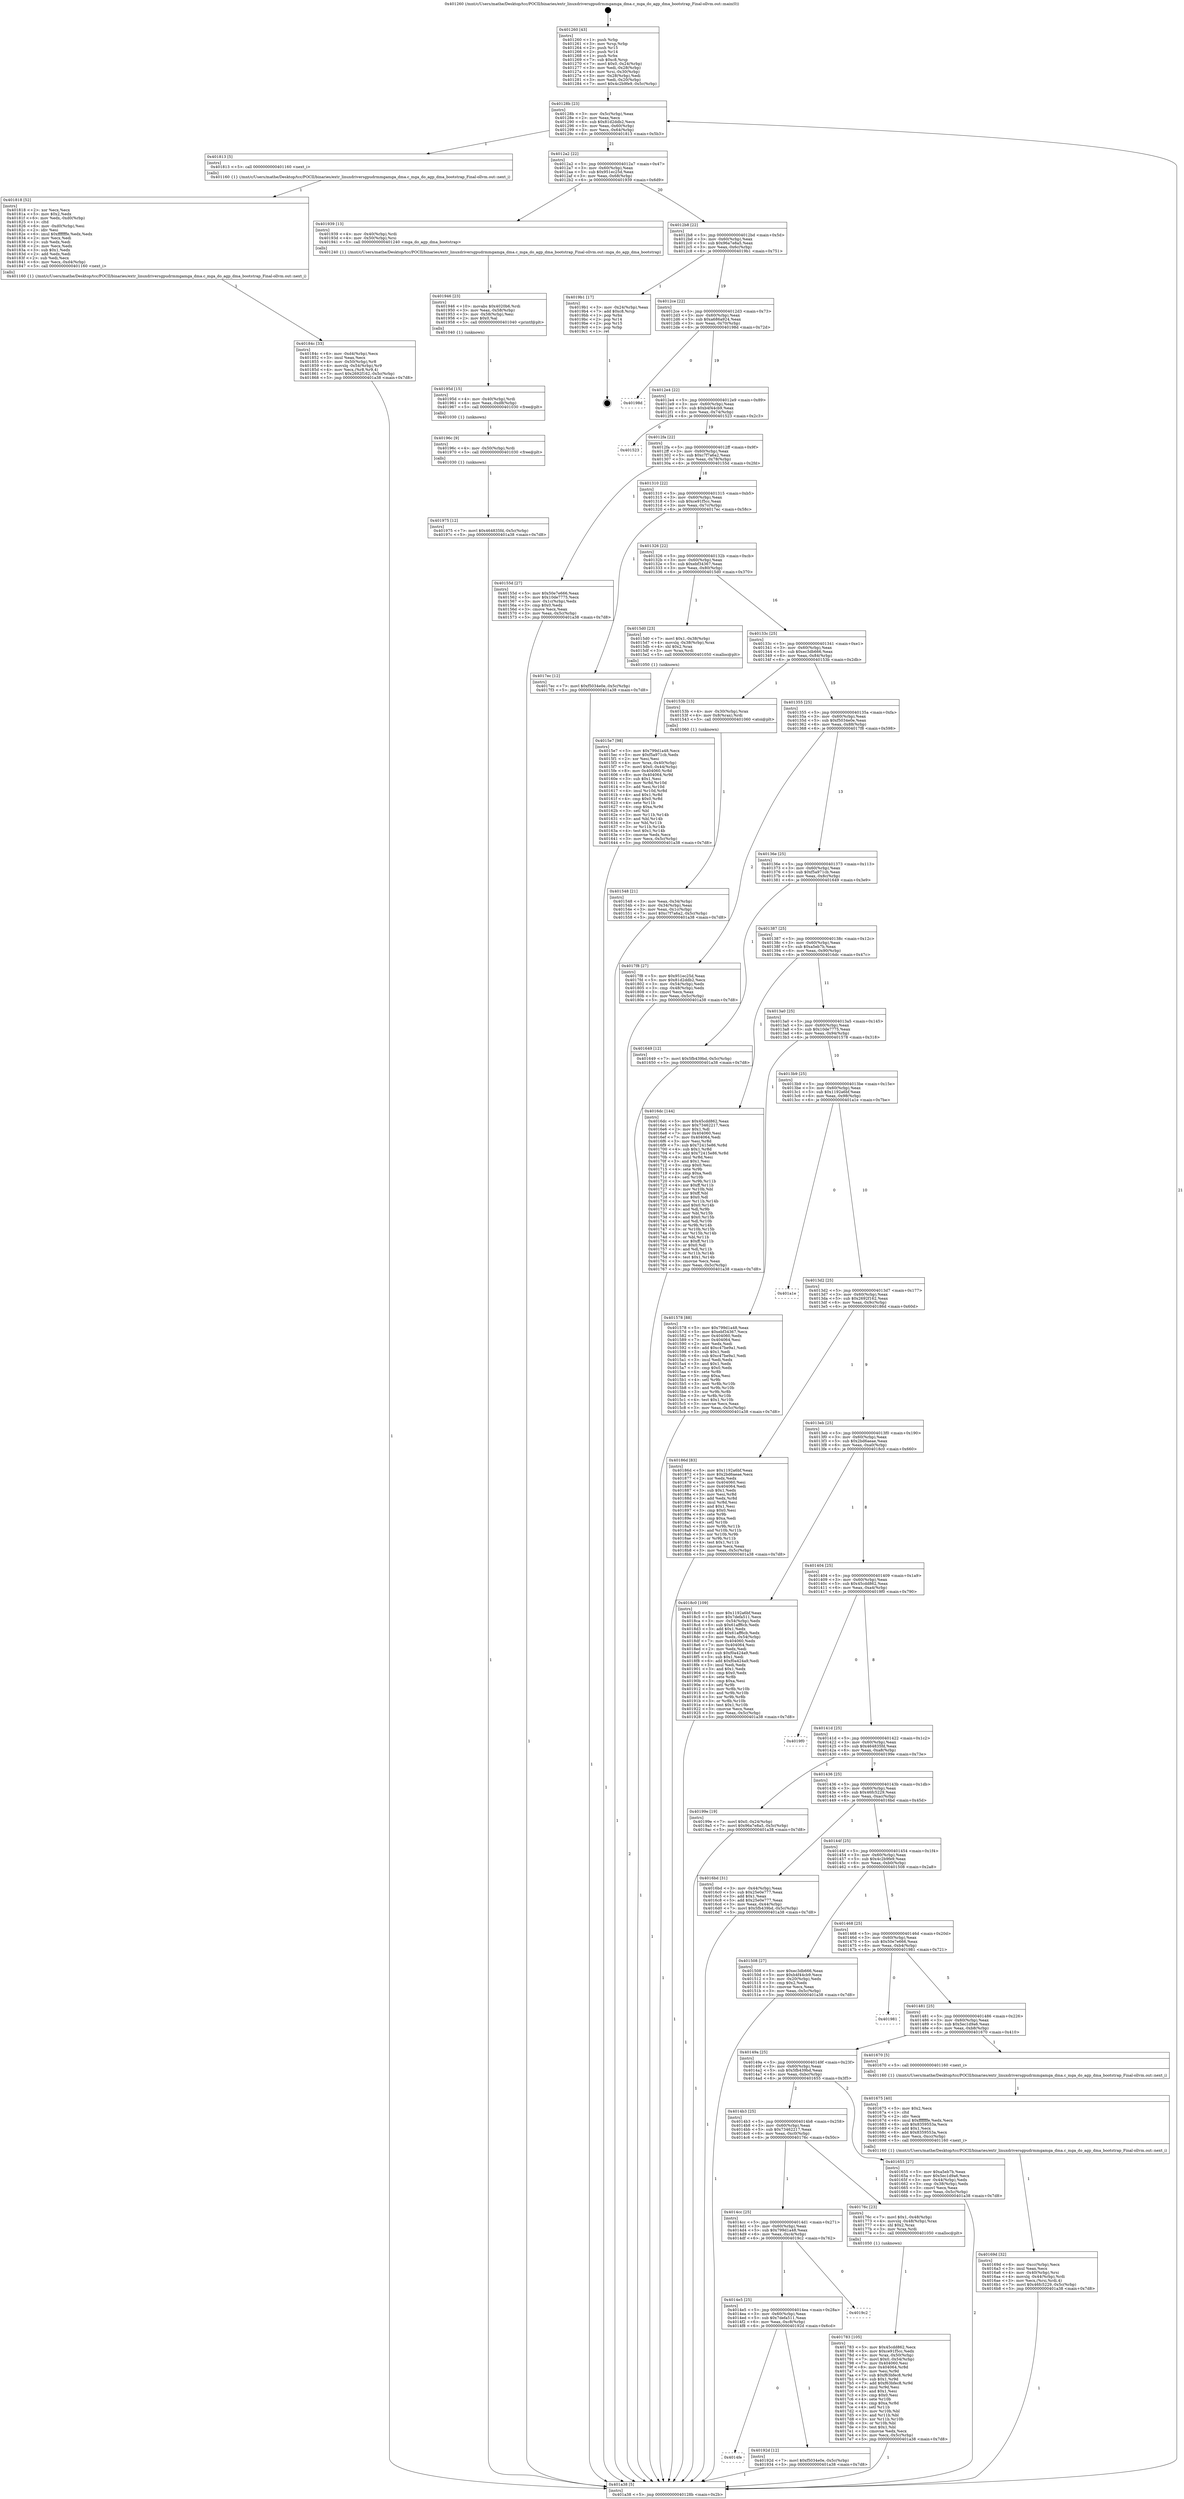 digraph "0x401260" {
  label = "0x401260 (/mnt/c/Users/mathe/Desktop/tcc/POCII/binaries/extr_linuxdriversgpudrmmgamga_dma.c_mga_do_agp_dma_bootstrap_Final-ollvm.out::main(0))"
  labelloc = "t"
  node[shape=record]

  Entry [label="",width=0.3,height=0.3,shape=circle,fillcolor=black,style=filled]
  "0x40128b" [label="{
     0x40128b [23]\l
     | [instrs]\l
     &nbsp;&nbsp;0x40128b \<+3\>: mov -0x5c(%rbp),%eax\l
     &nbsp;&nbsp;0x40128e \<+2\>: mov %eax,%ecx\l
     &nbsp;&nbsp;0x401290 \<+6\>: sub $0x81d2ddb2,%ecx\l
     &nbsp;&nbsp;0x401296 \<+3\>: mov %eax,-0x60(%rbp)\l
     &nbsp;&nbsp;0x401299 \<+3\>: mov %ecx,-0x64(%rbp)\l
     &nbsp;&nbsp;0x40129c \<+6\>: je 0000000000401813 \<main+0x5b3\>\l
  }"]
  "0x401813" [label="{
     0x401813 [5]\l
     | [instrs]\l
     &nbsp;&nbsp;0x401813 \<+5\>: call 0000000000401160 \<next_i\>\l
     | [calls]\l
     &nbsp;&nbsp;0x401160 \{1\} (/mnt/c/Users/mathe/Desktop/tcc/POCII/binaries/extr_linuxdriversgpudrmmgamga_dma.c_mga_do_agp_dma_bootstrap_Final-ollvm.out::next_i)\l
  }"]
  "0x4012a2" [label="{
     0x4012a2 [22]\l
     | [instrs]\l
     &nbsp;&nbsp;0x4012a2 \<+5\>: jmp 00000000004012a7 \<main+0x47\>\l
     &nbsp;&nbsp;0x4012a7 \<+3\>: mov -0x60(%rbp),%eax\l
     &nbsp;&nbsp;0x4012aa \<+5\>: sub $0x951ec25d,%eax\l
     &nbsp;&nbsp;0x4012af \<+3\>: mov %eax,-0x68(%rbp)\l
     &nbsp;&nbsp;0x4012b2 \<+6\>: je 0000000000401939 \<main+0x6d9\>\l
  }"]
  Exit [label="",width=0.3,height=0.3,shape=circle,fillcolor=black,style=filled,peripheries=2]
  "0x401939" [label="{
     0x401939 [13]\l
     | [instrs]\l
     &nbsp;&nbsp;0x401939 \<+4\>: mov -0x40(%rbp),%rdi\l
     &nbsp;&nbsp;0x40193d \<+4\>: mov -0x50(%rbp),%rsi\l
     &nbsp;&nbsp;0x401941 \<+5\>: call 0000000000401240 \<mga_do_agp_dma_bootstrap\>\l
     | [calls]\l
     &nbsp;&nbsp;0x401240 \{1\} (/mnt/c/Users/mathe/Desktop/tcc/POCII/binaries/extr_linuxdriversgpudrmmgamga_dma.c_mga_do_agp_dma_bootstrap_Final-ollvm.out::mga_do_agp_dma_bootstrap)\l
  }"]
  "0x4012b8" [label="{
     0x4012b8 [22]\l
     | [instrs]\l
     &nbsp;&nbsp;0x4012b8 \<+5\>: jmp 00000000004012bd \<main+0x5d\>\l
     &nbsp;&nbsp;0x4012bd \<+3\>: mov -0x60(%rbp),%eax\l
     &nbsp;&nbsp;0x4012c0 \<+5\>: sub $0x96a7e8a5,%eax\l
     &nbsp;&nbsp;0x4012c5 \<+3\>: mov %eax,-0x6c(%rbp)\l
     &nbsp;&nbsp;0x4012c8 \<+6\>: je 00000000004019b1 \<main+0x751\>\l
  }"]
  "0x401975" [label="{
     0x401975 [12]\l
     | [instrs]\l
     &nbsp;&nbsp;0x401975 \<+7\>: movl $0x464835fd,-0x5c(%rbp)\l
     &nbsp;&nbsp;0x40197c \<+5\>: jmp 0000000000401a38 \<main+0x7d8\>\l
  }"]
  "0x4019b1" [label="{
     0x4019b1 [17]\l
     | [instrs]\l
     &nbsp;&nbsp;0x4019b1 \<+3\>: mov -0x24(%rbp),%eax\l
     &nbsp;&nbsp;0x4019b4 \<+7\>: add $0xc8,%rsp\l
     &nbsp;&nbsp;0x4019bb \<+1\>: pop %rbx\l
     &nbsp;&nbsp;0x4019bc \<+2\>: pop %r14\l
     &nbsp;&nbsp;0x4019be \<+2\>: pop %r15\l
     &nbsp;&nbsp;0x4019c0 \<+1\>: pop %rbp\l
     &nbsp;&nbsp;0x4019c1 \<+1\>: ret\l
  }"]
  "0x4012ce" [label="{
     0x4012ce [22]\l
     | [instrs]\l
     &nbsp;&nbsp;0x4012ce \<+5\>: jmp 00000000004012d3 \<main+0x73\>\l
     &nbsp;&nbsp;0x4012d3 \<+3\>: mov -0x60(%rbp),%eax\l
     &nbsp;&nbsp;0x4012d6 \<+5\>: sub $0xa686a924,%eax\l
     &nbsp;&nbsp;0x4012db \<+3\>: mov %eax,-0x70(%rbp)\l
     &nbsp;&nbsp;0x4012de \<+6\>: je 000000000040198d \<main+0x72d\>\l
  }"]
  "0x40196c" [label="{
     0x40196c [9]\l
     | [instrs]\l
     &nbsp;&nbsp;0x40196c \<+4\>: mov -0x50(%rbp),%rdi\l
     &nbsp;&nbsp;0x401970 \<+5\>: call 0000000000401030 \<free@plt\>\l
     | [calls]\l
     &nbsp;&nbsp;0x401030 \{1\} (unknown)\l
  }"]
  "0x40198d" [label="{
     0x40198d\l
  }", style=dashed]
  "0x4012e4" [label="{
     0x4012e4 [22]\l
     | [instrs]\l
     &nbsp;&nbsp;0x4012e4 \<+5\>: jmp 00000000004012e9 \<main+0x89\>\l
     &nbsp;&nbsp;0x4012e9 \<+3\>: mov -0x60(%rbp),%eax\l
     &nbsp;&nbsp;0x4012ec \<+5\>: sub $0xb4f44cb9,%eax\l
     &nbsp;&nbsp;0x4012f1 \<+3\>: mov %eax,-0x74(%rbp)\l
     &nbsp;&nbsp;0x4012f4 \<+6\>: je 0000000000401523 \<main+0x2c3\>\l
  }"]
  "0x40195d" [label="{
     0x40195d [15]\l
     | [instrs]\l
     &nbsp;&nbsp;0x40195d \<+4\>: mov -0x40(%rbp),%rdi\l
     &nbsp;&nbsp;0x401961 \<+6\>: mov %eax,-0xd8(%rbp)\l
     &nbsp;&nbsp;0x401967 \<+5\>: call 0000000000401030 \<free@plt\>\l
     | [calls]\l
     &nbsp;&nbsp;0x401030 \{1\} (unknown)\l
  }"]
  "0x401523" [label="{
     0x401523\l
  }", style=dashed]
  "0x4012fa" [label="{
     0x4012fa [22]\l
     | [instrs]\l
     &nbsp;&nbsp;0x4012fa \<+5\>: jmp 00000000004012ff \<main+0x9f\>\l
     &nbsp;&nbsp;0x4012ff \<+3\>: mov -0x60(%rbp),%eax\l
     &nbsp;&nbsp;0x401302 \<+5\>: sub $0xc7f7a6a2,%eax\l
     &nbsp;&nbsp;0x401307 \<+3\>: mov %eax,-0x78(%rbp)\l
     &nbsp;&nbsp;0x40130a \<+6\>: je 000000000040155d \<main+0x2fd\>\l
  }"]
  "0x401946" [label="{
     0x401946 [23]\l
     | [instrs]\l
     &nbsp;&nbsp;0x401946 \<+10\>: movabs $0x4020b6,%rdi\l
     &nbsp;&nbsp;0x401950 \<+3\>: mov %eax,-0x58(%rbp)\l
     &nbsp;&nbsp;0x401953 \<+3\>: mov -0x58(%rbp),%esi\l
     &nbsp;&nbsp;0x401956 \<+2\>: mov $0x0,%al\l
     &nbsp;&nbsp;0x401958 \<+5\>: call 0000000000401040 \<printf@plt\>\l
     | [calls]\l
     &nbsp;&nbsp;0x401040 \{1\} (unknown)\l
  }"]
  "0x40155d" [label="{
     0x40155d [27]\l
     | [instrs]\l
     &nbsp;&nbsp;0x40155d \<+5\>: mov $0x50e7e666,%eax\l
     &nbsp;&nbsp;0x401562 \<+5\>: mov $0x10de7775,%ecx\l
     &nbsp;&nbsp;0x401567 \<+3\>: mov -0x1c(%rbp),%edx\l
     &nbsp;&nbsp;0x40156a \<+3\>: cmp $0x0,%edx\l
     &nbsp;&nbsp;0x40156d \<+3\>: cmove %ecx,%eax\l
     &nbsp;&nbsp;0x401570 \<+3\>: mov %eax,-0x5c(%rbp)\l
     &nbsp;&nbsp;0x401573 \<+5\>: jmp 0000000000401a38 \<main+0x7d8\>\l
  }"]
  "0x401310" [label="{
     0x401310 [22]\l
     | [instrs]\l
     &nbsp;&nbsp;0x401310 \<+5\>: jmp 0000000000401315 \<main+0xb5\>\l
     &nbsp;&nbsp;0x401315 \<+3\>: mov -0x60(%rbp),%eax\l
     &nbsp;&nbsp;0x401318 \<+5\>: sub $0xce91f5cc,%eax\l
     &nbsp;&nbsp;0x40131d \<+3\>: mov %eax,-0x7c(%rbp)\l
     &nbsp;&nbsp;0x401320 \<+6\>: je 00000000004017ec \<main+0x58c\>\l
  }"]
  "0x4014fe" [label="{
     0x4014fe\l
  }", style=dashed]
  "0x4017ec" [label="{
     0x4017ec [12]\l
     | [instrs]\l
     &nbsp;&nbsp;0x4017ec \<+7\>: movl $0xf5034e0e,-0x5c(%rbp)\l
     &nbsp;&nbsp;0x4017f3 \<+5\>: jmp 0000000000401a38 \<main+0x7d8\>\l
  }"]
  "0x401326" [label="{
     0x401326 [22]\l
     | [instrs]\l
     &nbsp;&nbsp;0x401326 \<+5\>: jmp 000000000040132b \<main+0xcb\>\l
     &nbsp;&nbsp;0x40132b \<+3\>: mov -0x60(%rbp),%eax\l
     &nbsp;&nbsp;0x40132e \<+5\>: sub $0xebf34367,%eax\l
     &nbsp;&nbsp;0x401333 \<+3\>: mov %eax,-0x80(%rbp)\l
     &nbsp;&nbsp;0x401336 \<+6\>: je 00000000004015d0 \<main+0x370\>\l
  }"]
  "0x40192d" [label="{
     0x40192d [12]\l
     | [instrs]\l
     &nbsp;&nbsp;0x40192d \<+7\>: movl $0xf5034e0e,-0x5c(%rbp)\l
     &nbsp;&nbsp;0x401934 \<+5\>: jmp 0000000000401a38 \<main+0x7d8\>\l
  }"]
  "0x4015d0" [label="{
     0x4015d0 [23]\l
     | [instrs]\l
     &nbsp;&nbsp;0x4015d0 \<+7\>: movl $0x1,-0x38(%rbp)\l
     &nbsp;&nbsp;0x4015d7 \<+4\>: movslq -0x38(%rbp),%rax\l
     &nbsp;&nbsp;0x4015db \<+4\>: shl $0x2,%rax\l
     &nbsp;&nbsp;0x4015df \<+3\>: mov %rax,%rdi\l
     &nbsp;&nbsp;0x4015e2 \<+5\>: call 0000000000401050 \<malloc@plt\>\l
     | [calls]\l
     &nbsp;&nbsp;0x401050 \{1\} (unknown)\l
  }"]
  "0x40133c" [label="{
     0x40133c [25]\l
     | [instrs]\l
     &nbsp;&nbsp;0x40133c \<+5\>: jmp 0000000000401341 \<main+0xe1\>\l
     &nbsp;&nbsp;0x401341 \<+3\>: mov -0x60(%rbp),%eax\l
     &nbsp;&nbsp;0x401344 \<+5\>: sub $0xec3db666,%eax\l
     &nbsp;&nbsp;0x401349 \<+6\>: mov %eax,-0x84(%rbp)\l
     &nbsp;&nbsp;0x40134f \<+6\>: je 000000000040153b \<main+0x2db\>\l
  }"]
  "0x4014e5" [label="{
     0x4014e5 [25]\l
     | [instrs]\l
     &nbsp;&nbsp;0x4014e5 \<+5\>: jmp 00000000004014ea \<main+0x28a\>\l
     &nbsp;&nbsp;0x4014ea \<+3\>: mov -0x60(%rbp),%eax\l
     &nbsp;&nbsp;0x4014ed \<+5\>: sub $0x7defa511,%eax\l
     &nbsp;&nbsp;0x4014f2 \<+6\>: mov %eax,-0xc8(%rbp)\l
     &nbsp;&nbsp;0x4014f8 \<+6\>: je 000000000040192d \<main+0x6cd\>\l
  }"]
  "0x40153b" [label="{
     0x40153b [13]\l
     | [instrs]\l
     &nbsp;&nbsp;0x40153b \<+4\>: mov -0x30(%rbp),%rax\l
     &nbsp;&nbsp;0x40153f \<+4\>: mov 0x8(%rax),%rdi\l
     &nbsp;&nbsp;0x401543 \<+5\>: call 0000000000401060 \<atoi@plt\>\l
     | [calls]\l
     &nbsp;&nbsp;0x401060 \{1\} (unknown)\l
  }"]
  "0x401355" [label="{
     0x401355 [25]\l
     | [instrs]\l
     &nbsp;&nbsp;0x401355 \<+5\>: jmp 000000000040135a \<main+0xfa\>\l
     &nbsp;&nbsp;0x40135a \<+3\>: mov -0x60(%rbp),%eax\l
     &nbsp;&nbsp;0x40135d \<+5\>: sub $0xf5034e0e,%eax\l
     &nbsp;&nbsp;0x401362 \<+6\>: mov %eax,-0x88(%rbp)\l
     &nbsp;&nbsp;0x401368 \<+6\>: je 00000000004017f8 \<main+0x598\>\l
  }"]
  "0x4019c2" [label="{
     0x4019c2\l
  }", style=dashed]
  "0x4017f8" [label="{
     0x4017f8 [27]\l
     | [instrs]\l
     &nbsp;&nbsp;0x4017f8 \<+5\>: mov $0x951ec25d,%eax\l
     &nbsp;&nbsp;0x4017fd \<+5\>: mov $0x81d2ddb2,%ecx\l
     &nbsp;&nbsp;0x401802 \<+3\>: mov -0x54(%rbp),%edx\l
     &nbsp;&nbsp;0x401805 \<+3\>: cmp -0x48(%rbp),%edx\l
     &nbsp;&nbsp;0x401808 \<+3\>: cmovl %ecx,%eax\l
     &nbsp;&nbsp;0x40180b \<+3\>: mov %eax,-0x5c(%rbp)\l
     &nbsp;&nbsp;0x40180e \<+5\>: jmp 0000000000401a38 \<main+0x7d8\>\l
  }"]
  "0x40136e" [label="{
     0x40136e [25]\l
     | [instrs]\l
     &nbsp;&nbsp;0x40136e \<+5\>: jmp 0000000000401373 \<main+0x113\>\l
     &nbsp;&nbsp;0x401373 \<+3\>: mov -0x60(%rbp),%eax\l
     &nbsp;&nbsp;0x401376 \<+5\>: sub $0xf5a971cb,%eax\l
     &nbsp;&nbsp;0x40137b \<+6\>: mov %eax,-0x8c(%rbp)\l
     &nbsp;&nbsp;0x401381 \<+6\>: je 0000000000401649 \<main+0x3e9\>\l
  }"]
  "0x40184c" [label="{
     0x40184c [33]\l
     | [instrs]\l
     &nbsp;&nbsp;0x40184c \<+6\>: mov -0xd4(%rbp),%ecx\l
     &nbsp;&nbsp;0x401852 \<+3\>: imul %eax,%ecx\l
     &nbsp;&nbsp;0x401855 \<+4\>: mov -0x50(%rbp),%r8\l
     &nbsp;&nbsp;0x401859 \<+4\>: movslq -0x54(%rbp),%r9\l
     &nbsp;&nbsp;0x40185d \<+4\>: mov %ecx,(%r8,%r9,4)\l
     &nbsp;&nbsp;0x401861 \<+7\>: movl $0x2692f162,-0x5c(%rbp)\l
     &nbsp;&nbsp;0x401868 \<+5\>: jmp 0000000000401a38 \<main+0x7d8\>\l
  }"]
  "0x401649" [label="{
     0x401649 [12]\l
     | [instrs]\l
     &nbsp;&nbsp;0x401649 \<+7\>: movl $0x5fb439bd,-0x5c(%rbp)\l
     &nbsp;&nbsp;0x401650 \<+5\>: jmp 0000000000401a38 \<main+0x7d8\>\l
  }"]
  "0x401387" [label="{
     0x401387 [25]\l
     | [instrs]\l
     &nbsp;&nbsp;0x401387 \<+5\>: jmp 000000000040138c \<main+0x12c\>\l
     &nbsp;&nbsp;0x40138c \<+3\>: mov -0x60(%rbp),%eax\l
     &nbsp;&nbsp;0x40138f \<+5\>: sub $0xa5eb7b,%eax\l
     &nbsp;&nbsp;0x401394 \<+6\>: mov %eax,-0x90(%rbp)\l
     &nbsp;&nbsp;0x40139a \<+6\>: je 00000000004016dc \<main+0x47c\>\l
  }"]
  "0x401818" [label="{
     0x401818 [52]\l
     | [instrs]\l
     &nbsp;&nbsp;0x401818 \<+2\>: xor %ecx,%ecx\l
     &nbsp;&nbsp;0x40181a \<+5\>: mov $0x2,%edx\l
     &nbsp;&nbsp;0x40181f \<+6\>: mov %edx,-0xd0(%rbp)\l
     &nbsp;&nbsp;0x401825 \<+1\>: cltd\l
     &nbsp;&nbsp;0x401826 \<+6\>: mov -0xd0(%rbp),%esi\l
     &nbsp;&nbsp;0x40182c \<+2\>: idiv %esi\l
     &nbsp;&nbsp;0x40182e \<+6\>: imul $0xfffffffe,%edx,%edx\l
     &nbsp;&nbsp;0x401834 \<+2\>: mov %ecx,%edi\l
     &nbsp;&nbsp;0x401836 \<+2\>: sub %edx,%edi\l
     &nbsp;&nbsp;0x401838 \<+2\>: mov %ecx,%edx\l
     &nbsp;&nbsp;0x40183a \<+3\>: sub $0x1,%edx\l
     &nbsp;&nbsp;0x40183d \<+2\>: add %edx,%edi\l
     &nbsp;&nbsp;0x40183f \<+2\>: sub %edi,%ecx\l
     &nbsp;&nbsp;0x401841 \<+6\>: mov %ecx,-0xd4(%rbp)\l
     &nbsp;&nbsp;0x401847 \<+5\>: call 0000000000401160 \<next_i\>\l
     | [calls]\l
     &nbsp;&nbsp;0x401160 \{1\} (/mnt/c/Users/mathe/Desktop/tcc/POCII/binaries/extr_linuxdriversgpudrmmgamga_dma.c_mga_do_agp_dma_bootstrap_Final-ollvm.out::next_i)\l
  }"]
  "0x4016dc" [label="{
     0x4016dc [144]\l
     | [instrs]\l
     &nbsp;&nbsp;0x4016dc \<+5\>: mov $0x45cdd862,%eax\l
     &nbsp;&nbsp;0x4016e1 \<+5\>: mov $0x73462217,%ecx\l
     &nbsp;&nbsp;0x4016e6 \<+2\>: mov $0x1,%dl\l
     &nbsp;&nbsp;0x4016e8 \<+7\>: mov 0x404060,%esi\l
     &nbsp;&nbsp;0x4016ef \<+7\>: mov 0x404064,%edi\l
     &nbsp;&nbsp;0x4016f6 \<+3\>: mov %esi,%r8d\l
     &nbsp;&nbsp;0x4016f9 \<+7\>: sub $0x72415e86,%r8d\l
     &nbsp;&nbsp;0x401700 \<+4\>: sub $0x1,%r8d\l
     &nbsp;&nbsp;0x401704 \<+7\>: add $0x72415e86,%r8d\l
     &nbsp;&nbsp;0x40170b \<+4\>: imul %r8d,%esi\l
     &nbsp;&nbsp;0x40170f \<+3\>: and $0x1,%esi\l
     &nbsp;&nbsp;0x401712 \<+3\>: cmp $0x0,%esi\l
     &nbsp;&nbsp;0x401715 \<+4\>: sete %r9b\l
     &nbsp;&nbsp;0x401719 \<+3\>: cmp $0xa,%edi\l
     &nbsp;&nbsp;0x40171c \<+4\>: setl %r10b\l
     &nbsp;&nbsp;0x401720 \<+3\>: mov %r9b,%r11b\l
     &nbsp;&nbsp;0x401723 \<+4\>: xor $0xff,%r11b\l
     &nbsp;&nbsp;0x401727 \<+3\>: mov %r10b,%bl\l
     &nbsp;&nbsp;0x40172a \<+3\>: xor $0xff,%bl\l
     &nbsp;&nbsp;0x40172d \<+3\>: xor $0x0,%dl\l
     &nbsp;&nbsp;0x401730 \<+3\>: mov %r11b,%r14b\l
     &nbsp;&nbsp;0x401733 \<+4\>: and $0x0,%r14b\l
     &nbsp;&nbsp;0x401737 \<+3\>: and %dl,%r9b\l
     &nbsp;&nbsp;0x40173a \<+3\>: mov %bl,%r15b\l
     &nbsp;&nbsp;0x40173d \<+4\>: and $0x0,%r15b\l
     &nbsp;&nbsp;0x401741 \<+3\>: and %dl,%r10b\l
     &nbsp;&nbsp;0x401744 \<+3\>: or %r9b,%r14b\l
     &nbsp;&nbsp;0x401747 \<+3\>: or %r10b,%r15b\l
     &nbsp;&nbsp;0x40174a \<+3\>: xor %r15b,%r14b\l
     &nbsp;&nbsp;0x40174d \<+3\>: or %bl,%r11b\l
     &nbsp;&nbsp;0x401750 \<+4\>: xor $0xff,%r11b\l
     &nbsp;&nbsp;0x401754 \<+3\>: or $0x0,%dl\l
     &nbsp;&nbsp;0x401757 \<+3\>: and %dl,%r11b\l
     &nbsp;&nbsp;0x40175a \<+3\>: or %r11b,%r14b\l
     &nbsp;&nbsp;0x40175d \<+4\>: test $0x1,%r14b\l
     &nbsp;&nbsp;0x401761 \<+3\>: cmovne %ecx,%eax\l
     &nbsp;&nbsp;0x401764 \<+3\>: mov %eax,-0x5c(%rbp)\l
     &nbsp;&nbsp;0x401767 \<+5\>: jmp 0000000000401a38 \<main+0x7d8\>\l
  }"]
  "0x4013a0" [label="{
     0x4013a0 [25]\l
     | [instrs]\l
     &nbsp;&nbsp;0x4013a0 \<+5\>: jmp 00000000004013a5 \<main+0x145\>\l
     &nbsp;&nbsp;0x4013a5 \<+3\>: mov -0x60(%rbp),%eax\l
     &nbsp;&nbsp;0x4013a8 \<+5\>: sub $0x10de7775,%eax\l
     &nbsp;&nbsp;0x4013ad \<+6\>: mov %eax,-0x94(%rbp)\l
     &nbsp;&nbsp;0x4013b3 \<+6\>: je 0000000000401578 \<main+0x318\>\l
  }"]
  "0x401783" [label="{
     0x401783 [105]\l
     | [instrs]\l
     &nbsp;&nbsp;0x401783 \<+5\>: mov $0x45cdd862,%ecx\l
     &nbsp;&nbsp;0x401788 \<+5\>: mov $0xce91f5cc,%edx\l
     &nbsp;&nbsp;0x40178d \<+4\>: mov %rax,-0x50(%rbp)\l
     &nbsp;&nbsp;0x401791 \<+7\>: movl $0x0,-0x54(%rbp)\l
     &nbsp;&nbsp;0x401798 \<+7\>: mov 0x404060,%esi\l
     &nbsp;&nbsp;0x40179f \<+8\>: mov 0x404064,%r8d\l
     &nbsp;&nbsp;0x4017a7 \<+3\>: mov %esi,%r9d\l
     &nbsp;&nbsp;0x4017aa \<+7\>: sub $0xf63bfec8,%r9d\l
     &nbsp;&nbsp;0x4017b1 \<+4\>: sub $0x1,%r9d\l
     &nbsp;&nbsp;0x4017b5 \<+7\>: add $0xf63bfec8,%r9d\l
     &nbsp;&nbsp;0x4017bc \<+4\>: imul %r9d,%esi\l
     &nbsp;&nbsp;0x4017c0 \<+3\>: and $0x1,%esi\l
     &nbsp;&nbsp;0x4017c3 \<+3\>: cmp $0x0,%esi\l
     &nbsp;&nbsp;0x4017c6 \<+4\>: sete %r10b\l
     &nbsp;&nbsp;0x4017ca \<+4\>: cmp $0xa,%r8d\l
     &nbsp;&nbsp;0x4017ce \<+4\>: setl %r11b\l
     &nbsp;&nbsp;0x4017d2 \<+3\>: mov %r10b,%bl\l
     &nbsp;&nbsp;0x4017d5 \<+3\>: and %r11b,%bl\l
     &nbsp;&nbsp;0x4017d8 \<+3\>: xor %r11b,%r10b\l
     &nbsp;&nbsp;0x4017db \<+3\>: or %r10b,%bl\l
     &nbsp;&nbsp;0x4017de \<+3\>: test $0x1,%bl\l
     &nbsp;&nbsp;0x4017e1 \<+3\>: cmovne %edx,%ecx\l
     &nbsp;&nbsp;0x4017e4 \<+3\>: mov %ecx,-0x5c(%rbp)\l
     &nbsp;&nbsp;0x4017e7 \<+5\>: jmp 0000000000401a38 \<main+0x7d8\>\l
  }"]
  "0x401578" [label="{
     0x401578 [88]\l
     | [instrs]\l
     &nbsp;&nbsp;0x401578 \<+5\>: mov $0x799d1a48,%eax\l
     &nbsp;&nbsp;0x40157d \<+5\>: mov $0xebf34367,%ecx\l
     &nbsp;&nbsp;0x401582 \<+7\>: mov 0x404060,%edx\l
     &nbsp;&nbsp;0x401589 \<+7\>: mov 0x404064,%esi\l
     &nbsp;&nbsp;0x401590 \<+2\>: mov %edx,%edi\l
     &nbsp;&nbsp;0x401592 \<+6\>: add $0xc47be9a1,%edi\l
     &nbsp;&nbsp;0x401598 \<+3\>: sub $0x1,%edi\l
     &nbsp;&nbsp;0x40159b \<+6\>: sub $0xc47be9a1,%edi\l
     &nbsp;&nbsp;0x4015a1 \<+3\>: imul %edi,%edx\l
     &nbsp;&nbsp;0x4015a4 \<+3\>: and $0x1,%edx\l
     &nbsp;&nbsp;0x4015a7 \<+3\>: cmp $0x0,%edx\l
     &nbsp;&nbsp;0x4015aa \<+4\>: sete %r8b\l
     &nbsp;&nbsp;0x4015ae \<+3\>: cmp $0xa,%esi\l
     &nbsp;&nbsp;0x4015b1 \<+4\>: setl %r9b\l
     &nbsp;&nbsp;0x4015b5 \<+3\>: mov %r8b,%r10b\l
     &nbsp;&nbsp;0x4015b8 \<+3\>: and %r9b,%r10b\l
     &nbsp;&nbsp;0x4015bb \<+3\>: xor %r9b,%r8b\l
     &nbsp;&nbsp;0x4015be \<+3\>: or %r8b,%r10b\l
     &nbsp;&nbsp;0x4015c1 \<+4\>: test $0x1,%r10b\l
     &nbsp;&nbsp;0x4015c5 \<+3\>: cmovne %ecx,%eax\l
     &nbsp;&nbsp;0x4015c8 \<+3\>: mov %eax,-0x5c(%rbp)\l
     &nbsp;&nbsp;0x4015cb \<+5\>: jmp 0000000000401a38 \<main+0x7d8\>\l
  }"]
  "0x4013b9" [label="{
     0x4013b9 [25]\l
     | [instrs]\l
     &nbsp;&nbsp;0x4013b9 \<+5\>: jmp 00000000004013be \<main+0x15e\>\l
     &nbsp;&nbsp;0x4013be \<+3\>: mov -0x60(%rbp),%eax\l
     &nbsp;&nbsp;0x4013c1 \<+5\>: sub $0x1192a6bf,%eax\l
     &nbsp;&nbsp;0x4013c6 \<+6\>: mov %eax,-0x98(%rbp)\l
     &nbsp;&nbsp;0x4013cc \<+6\>: je 0000000000401a1e \<main+0x7be\>\l
  }"]
  "0x4014cc" [label="{
     0x4014cc [25]\l
     | [instrs]\l
     &nbsp;&nbsp;0x4014cc \<+5\>: jmp 00000000004014d1 \<main+0x271\>\l
     &nbsp;&nbsp;0x4014d1 \<+3\>: mov -0x60(%rbp),%eax\l
     &nbsp;&nbsp;0x4014d4 \<+5\>: sub $0x799d1a48,%eax\l
     &nbsp;&nbsp;0x4014d9 \<+6\>: mov %eax,-0xc4(%rbp)\l
     &nbsp;&nbsp;0x4014df \<+6\>: je 00000000004019c2 \<main+0x762\>\l
  }"]
  "0x401a1e" [label="{
     0x401a1e\l
  }", style=dashed]
  "0x4013d2" [label="{
     0x4013d2 [25]\l
     | [instrs]\l
     &nbsp;&nbsp;0x4013d2 \<+5\>: jmp 00000000004013d7 \<main+0x177\>\l
     &nbsp;&nbsp;0x4013d7 \<+3\>: mov -0x60(%rbp),%eax\l
     &nbsp;&nbsp;0x4013da \<+5\>: sub $0x2692f162,%eax\l
     &nbsp;&nbsp;0x4013df \<+6\>: mov %eax,-0x9c(%rbp)\l
     &nbsp;&nbsp;0x4013e5 \<+6\>: je 000000000040186d \<main+0x60d\>\l
  }"]
  "0x40176c" [label="{
     0x40176c [23]\l
     | [instrs]\l
     &nbsp;&nbsp;0x40176c \<+7\>: movl $0x1,-0x48(%rbp)\l
     &nbsp;&nbsp;0x401773 \<+4\>: movslq -0x48(%rbp),%rax\l
     &nbsp;&nbsp;0x401777 \<+4\>: shl $0x2,%rax\l
     &nbsp;&nbsp;0x40177b \<+3\>: mov %rax,%rdi\l
     &nbsp;&nbsp;0x40177e \<+5\>: call 0000000000401050 \<malloc@plt\>\l
     | [calls]\l
     &nbsp;&nbsp;0x401050 \{1\} (unknown)\l
  }"]
  "0x40186d" [label="{
     0x40186d [83]\l
     | [instrs]\l
     &nbsp;&nbsp;0x40186d \<+5\>: mov $0x1192a6bf,%eax\l
     &nbsp;&nbsp;0x401872 \<+5\>: mov $0x2bd6aeae,%ecx\l
     &nbsp;&nbsp;0x401877 \<+2\>: xor %edx,%edx\l
     &nbsp;&nbsp;0x401879 \<+7\>: mov 0x404060,%esi\l
     &nbsp;&nbsp;0x401880 \<+7\>: mov 0x404064,%edi\l
     &nbsp;&nbsp;0x401887 \<+3\>: sub $0x1,%edx\l
     &nbsp;&nbsp;0x40188a \<+3\>: mov %esi,%r8d\l
     &nbsp;&nbsp;0x40188d \<+3\>: add %edx,%r8d\l
     &nbsp;&nbsp;0x401890 \<+4\>: imul %r8d,%esi\l
     &nbsp;&nbsp;0x401894 \<+3\>: and $0x1,%esi\l
     &nbsp;&nbsp;0x401897 \<+3\>: cmp $0x0,%esi\l
     &nbsp;&nbsp;0x40189a \<+4\>: sete %r9b\l
     &nbsp;&nbsp;0x40189e \<+3\>: cmp $0xa,%edi\l
     &nbsp;&nbsp;0x4018a1 \<+4\>: setl %r10b\l
     &nbsp;&nbsp;0x4018a5 \<+3\>: mov %r9b,%r11b\l
     &nbsp;&nbsp;0x4018a8 \<+3\>: and %r10b,%r11b\l
     &nbsp;&nbsp;0x4018ab \<+3\>: xor %r10b,%r9b\l
     &nbsp;&nbsp;0x4018ae \<+3\>: or %r9b,%r11b\l
     &nbsp;&nbsp;0x4018b1 \<+4\>: test $0x1,%r11b\l
     &nbsp;&nbsp;0x4018b5 \<+3\>: cmovne %ecx,%eax\l
     &nbsp;&nbsp;0x4018b8 \<+3\>: mov %eax,-0x5c(%rbp)\l
     &nbsp;&nbsp;0x4018bb \<+5\>: jmp 0000000000401a38 \<main+0x7d8\>\l
  }"]
  "0x4013eb" [label="{
     0x4013eb [25]\l
     | [instrs]\l
     &nbsp;&nbsp;0x4013eb \<+5\>: jmp 00000000004013f0 \<main+0x190\>\l
     &nbsp;&nbsp;0x4013f0 \<+3\>: mov -0x60(%rbp),%eax\l
     &nbsp;&nbsp;0x4013f3 \<+5\>: sub $0x2bd6aeae,%eax\l
     &nbsp;&nbsp;0x4013f8 \<+6\>: mov %eax,-0xa0(%rbp)\l
     &nbsp;&nbsp;0x4013fe \<+6\>: je 00000000004018c0 \<main+0x660\>\l
  }"]
  "0x40169d" [label="{
     0x40169d [32]\l
     | [instrs]\l
     &nbsp;&nbsp;0x40169d \<+6\>: mov -0xcc(%rbp),%ecx\l
     &nbsp;&nbsp;0x4016a3 \<+3\>: imul %eax,%ecx\l
     &nbsp;&nbsp;0x4016a6 \<+4\>: mov -0x40(%rbp),%rsi\l
     &nbsp;&nbsp;0x4016aa \<+4\>: movslq -0x44(%rbp),%rdi\l
     &nbsp;&nbsp;0x4016ae \<+3\>: mov %ecx,(%rsi,%rdi,4)\l
     &nbsp;&nbsp;0x4016b1 \<+7\>: movl $0x46fc5229,-0x5c(%rbp)\l
     &nbsp;&nbsp;0x4016b8 \<+5\>: jmp 0000000000401a38 \<main+0x7d8\>\l
  }"]
  "0x4018c0" [label="{
     0x4018c0 [109]\l
     | [instrs]\l
     &nbsp;&nbsp;0x4018c0 \<+5\>: mov $0x1192a6bf,%eax\l
     &nbsp;&nbsp;0x4018c5 \<+5\>: mov $0x7defa511,%ecx\l
     &nbsp;&nbsp;0x4018ca \<+3\>: mov -0x54(%rbp),%edx\l
     &nbsp;&nbsp;0x4018cd \<+6\>: sub $0x61aff6cb,%edx\l
     &nbsp;&nbsp;0x4018d3 \<+3\>: add $0x1,%edx\l
     &nbsp;&nbsp;0x4018d6 \<+6\>: add $0x61aff6cb,%edx\l
     &nbsp;&nbsp;0x4018dc \<+3\>: mov %edx,-0x54(%rbp)\l
     &nbsp;&nbsp;0x4018df \<+7\>: mov 0x404060,%edx\l
     &nbsp;&nbsp;0x4018e6 \<+7\>: mov 0x404064,%esi\l
     &nbsp;&nbsp;0x4018ed \<+2\>: mov %edx,%edi\l
     &nbsp;&nbsp;0x4018ef \<+6\>: sub $0xf0a424a9,%edi\l
     &nbsp;&nbsp;0x4018f5 \<+3\>: sub $0x1,%edi\l
     &nbsp;&nbsp;0x4018f8 \<+6\>: add $0xf0a424a9,%edi\l
     &nbsp;&nbsp;0x4018fe \<+3\>: imul %edi,%edx\l
     &nbsp;&nbsp;0x401901 \<+3\>: and $0x1,%edx\l
     &nbsp;&nbsp;0x401904 \<+3\>: cmp $0x0,%edx\l
     &nbsp;&nbsp;0x401907 \<+4\>: sete %r8b\l
     &nbsp;&nbsp;0x40190b \<+3\>: cmp $0xa,%esi\l
     &nbsp;&nbsp;0x40190e \<+4\>: setl %r9b\l
     &nbsp;&nbsp;0x401912 \<+3\>: mov %r8b,%r10b\l
     &nbsp;&nbsp;0x401915 \<+3\>: and %r9b,%r10b\l
     &nbsp;&nbsp;0x401918 \<+3\>: xor %r9b,%r8b\l
     &nbsp;&nbsp;0x40191b \<+3\>: or %r8b,%r10b\l
     &nbsp;&nbsp;0x40191e \<+4\>: test $0x1,%r10b\l
     &nbsp;&nbsp;0x401922 \<+3\>: cmovne %ecx,%eax\l
     &nbsp;&nbsp;0x401925 \<+3\>: mov %eax,-0x5c(%rbp)\l
     &nbsp;&nbsp;0x401928 \<+5\>: jmp 0000000000401a38 \<main+0x7d8\>\l
  }"]
  "0x401404" [label="{
     0x401404 [25]\l
     | [instrs]\l
     &nbsp;&nbsp;0x401404 \<+5\>: jmp 0000000000401409 \<main+0x1a9\>\l
     &nbsp;&nbsp;0x401409 \<+3\>: mov -0x60(%rbp),%eax\l
     &nbsp;&nbsp;0x40140c \<+5\>: sub $0x45cdd862,%eax\l
     &nbsp;&nbsp;0x401411 \<+6\>: mov %eax,-0xa4(%rbp)\l
     &nbsp;&nbsp;0x401417 \<+6\>: je 00000000004019f0 \<main+0x790\>\l
  }"]
  "0x401675" [label="{
     0x401675 [40]\l
     | [instrs]\l
     &nbsp;&nbsp;0x401675 \<+5\>: mov $0x2,%ecx\l
     &nbsp;&nbsp;0x40167a \<+1\>: cltd\l
     &nbsp;&nbsp;0x40167b \<+2\>: idiv %ecx\l
     &nbsp;&nbsp;0x40167d \<+6\>: imul $0xfffffffe,%edx,%ecx\l
     &nbsp;&nbsp;0x401683 \<+6\>: sub $0x8359553a,%ecx\l
     &nbsp;&nbsp;0x401689 \<+3\>: add $0x1,%ecx\l
     &nbsp;&nbsp;0x40168c \<+6\>: add $0x8359553a,%ecx\l
     &nbsp;&nbsp;0x401692 \<+6\>: mov %ecx,-0xcc(%rbp)\l
     &nbsp;&nbsp;0x401698 \<+5\>: call 0000000000401160 \<next_i\>\l
     | [calls]\l
     &nbsp;&nbsp;0x401160 \{1\} (/mnt/c/Users/mathe/Desktop/tcc/POCII/binaries/extr_linuxdriversgpudrmmgamga_dma.c_mga_do_agp_dma_bootstrap_Final-ollvm.out::next_i)\l
  }"]
  "0x4019f0" [label="{
     0x4019f0\l
  }", style=dashed]
  "0x40141d" [label="{
     0x40141d [25]\l
     | [instrs]\l
     &nbsp;&nbsp;0x40141d \<+5\>: jmp 0000000000401422 \<main+0x1c2\>\l
     &nbsp;&nbsp;0x401422 \<+3\>: mov -0x60(%rbp),%eax\l
     &nbsp;&nbsp;0x401425 \<+5\>: sub $0x464835fd,%eax\l
     &nbsp;&nbsp;0x40142a \<+6\>: mov %eax,-0xa8(%rbp)\l
     &nbsp;&nbsp;0x401430 \<+6\>: je 000000000040199e \<main+0x73e\>\l
  }"]
  "0x4014b3" [label="{
     0x4014b3 [25]\l
     | [instrs]\l
     &nbsp;&nbsp;0x4014b3 \<+5\>: jmp 00000000004014b8 \<main+0x258\>\l
     &nbsp;&nbsp;0x4014b8 \<+3\>: mov -0x60(%rbp),%eax\l
     &nbsp;&nbsp;0x4014bb \<+5\>: sub $0x73462217,%eax\l
     &nbsp;&nbsp;0x4014c0 \<+6\>: mov %eax,-0xc0(%rbp)\l
     &nbsp;&nbsp;0x4014c6 \<+6\>: je 000000000040176c \<main+0x50c\>\l
  }"]
  "0x40199e" [label="{
     0x40199e [19]\l
     | [instrs]\l
     &nbsp;&nbsp;0x40199e \<+7\>: movl $0x0,-0x24(%rbp)\l
     &nbsp;&nbsp;0x4019a5 \<+7\>: movl $0x96a7e8a5,-0x5c(%rbp)\l
     &nbsp;&nbsp;0x4019ac \<+5\>: jmp 0000000000401a38 \<main+0x7d8\>\l
  }"]
  "0x401436" [label="{
     0x401436 [25]\l
     | [instrs]\l
     &nbsp;&nbsp;0x401436 \<+5\>: jmp 000000000040143b \<main+0x1db\>\l
     &nbsp;&nbsp;0x40143b \<+3\>: mov -0x60(%rbp),%eax\l
     &nbsp;&nbsp;0x40143e \<+5\>: sub $0x46fc5229,%eax\l
     &nbsp;&nbsp;0x401443 \<+6\>: mov %eax,-0xac(%rbp)\l
     &nbsp;&nbsp;0x401449 \<+6\>: je 00000000004016bd \<main+0x45d\>\l
  }"]
  "0x401655" [label="{
     0x401655 [27]\l
     | [instrs]\l
     &nbsp;&nbsp;0x401655 \<+5\>: mov $0xa5eb7b,%eax\l
     &nbsp;&nbsp;0x40165a \<+5\>: mov $0x5ec1d9a6,%ecx\l
     &nbsp;&nbsp;0x40165f \<+3\>: mov -0x44(%rbp),%edx\l
     &nbsp;&nbsp;0x401662 \<+3\>: cmp -0x38(%rbp),%edx\l
     &nbsp;&nbsp;0x401665 \<+3\>: cmovl %ecx,%eax\l
     &nbsp;&nbsp;0x401668 \<+3\>: mov %eax,-0x5c(%rbp)\l
     &nbsp;&nbsp;0x40166b \<+5\>: jmp 0000000000401a38 \<main+0x7d8\>\l
  }"]
  "0x4016bd" [label="{
     0x4016bd [31]\l
     | [instrs]\l
     &nbsp;&nbsp;0x4016bd \<+3\>: mov -0x44(%rbp),%eax\l
     &nbsp;&nbsp;0x4016c0 \<+5\>: sub $0x25e0e777,%eax\l
     &nbsp;&nbsp;0x4016c5 \<+3\>: add $0x1,%eax\l
     &nbsp;&nbsp;0x4016c8 \<+5\>: add $0x25e0e777,%eax\l
     &nbsp;&nbsp;0x4016cd \<+3\>: mov %eax,-0x44(%rbp)\l
     &nbsp;&nbsp;0x4016d0 \<+7\>: movl $0x5fb439bd,-0x5c(%rbp)\l
     &nbsp;&nbsp;0x4016d7 \<+5\>: jmp 0000000000401a38 \<main+0x7d8\>\l
  }"]
  "0x40144f" [label="{
     0x40144f [25]\l
     | [instrs]\l
     &nbsp;&nbsp;0x40144f \<+5\>: jmp 0000000000401454 \<main+0x1f4\>\l
     &nbsp;&nbsp;0x401454 \<+3\>: mov -0x60(%rbp),%eax\l
     &nbsp;&nbsp;0x401457 \<+5\>: sub $0x4c2b9fe9,%eax\l
     &nbsp;&nbsp;0x40145c \<+6\>: mov %eax,-0xb0(%rbp)\l
     &nbsp;&nbsp;0x401462 \<+6\>: je 0000000000401508 \<main+0x2a8\>\l
  }"]
  "0x40149a" [label="{
     0x40149a [25]\l
     | [instrs]\l
     &nbsp;&nbsp;0x40149a \<+5\>: jmp 000000000040149f \<main+0x23f\>\l
     &nbsp;&nbsp;0x40149f \<+3\>: mov -0x60(%rbp),%eax\l
     &nbsp;&nbsp;0x4014a2 \<+5\>: sub $0x5fb439bd,%eax\l
     &nbsp;&nbsp;0x4014a7 \<+6\>: mov %eax,-0xbc(%rbp)\l
     &nbsp;&nbsp;0x4014ad \<+6\>: je 0000000000401655 \<main+0x3f5\>\l
  }"]
  "0x401508" [label="{
     0x401508 [27]\l
     | [instrs]\l
     &nbsp;&nbsp;0x401508 \<+5\>: mov $0xec3db666,%eax\l
     &nbsp;&nbsp;0x40150d \<+5\>: mov $0xb4f44cb9,%ecx\l
     &nbsp;&nbsp;0x401512 \<+3\>: mov -0x20(%rbp),%edx\l
     &nbsp;&nbsp;0x401515 \<+3\>: cmp $0x2,%edx\l
     &nbsp;&nbsp;0x401518 \<+3\>: cmovne %ecx,%eax\l
     &nbsp;&nbsp;0x40151b \<+3\>: mov %eax,-0x5c(%rbp)\l
     &nbsp;&nbsp;0x40151e \<+5\>: jmp 0000000000401a38 \<main+0x7d8\>\l
  }"]
  "0x401468" [label="{
     0x401468 [25]\l
     | [instrs]\l
     &nbsp;&nbsp;0x401468 \<+5\>: jmp 000000000040146d \<main+0x20d\>\l
     &nbsp;&nbsp;0x40146d \<+3\>: mov -0x60(%rbp),%eax\l
     &nbsp;&nbsp;0x401470 \<+5\>: sub $0x50e7e666,%eax\l
     &nbsp;&nbsp;0x401475 \<+6\>: mov %eax,-0xb4(%rbp)\l
     &nbsp;&nbsp;0x40147b \<+6\>: je 0000000000401981 \<main+0x721\>\l
  }"]
  "0x401a38" [label="{
     0x401a38 [5]\l
     | [instrs]\l
     &nbsp;&nbsp;0x401a38 \<+5\>: jmp 000000000040128b \<main+0x2b\>\l
  }"]
  "0x401260" [label="{
     0x401260 [43]\l
     | [instrs]\l
     &nbsp;&nbsp;0x401260 \<+1\>: push %rbp\l
     &nbsp;&nbsp;0x401261 \<+3\>: mov %rsp,%rbp\l
     &nbsp;&nbsp;0x401264 \<+2\>: push %r15\l
     &nbsp;&nbsp;0x401266 \<+2\>: push %r14\l
     &nbsp;&nbsp;0x401268 \<+1\>: push %rbx\l
     &nbsp;&nbsp;0x401269 \<+7\>: sub $0xc8,%rsp\l
     &nbsp;&nbsp;0x401270 \<+7\>: movl $0x0,-0x24(%rbp)\l
     &nbsp;&nbsp;0x401277 \<+3\>: mov %edi,-0x28(%rbp)\l
     &nbsp;&nbsp;0x40127a \<+4\>: mov %rsi,-0x30(%rbp)\l
     &nbsp;&nbsp;0x40127e \<+3\>: mov -0x28(%rbp),%edi\l
     &nbsp;&nbsp;0x401281 \<+3\>: mov %edi,-0x20(%rbp)\l
     &nbsp;&nbsp;0x401284 \<+7\>: movl $0x4c2b9fe9,-0x5c(%rbp)\l
  }"]
  "0x401548" [label="{
     0x401548 [21]\l
     | [instrs]\l
     &nbsp;&nbsp;0x401548 \<+3\>: mov %eax,-0x34(%rbp)\l
     &nbsp;&nbsp;0x40154b \<+3\>: mov -0x34(%rbp),%eax\l
     &nbsp;&nbsp;0x40154e \<+3\>: mov %eax,-0x1c(%rbp)\l
     &nbsp;&nbsp;0x401551 \<+7\>: movl $0xc7f7a6a2,-0x5c(%rbp)\l
     &nbsp;&nbsp;0x401558 \<+5\>: jmp 0000000000401a38 \<main+0x7d8\>\l
  }"]
  "0x4015e7" [label="{
     0x4015e7 [98]\l
     | [instrs]\l
     &nbsp;&nbsp;0x4015e7 \<+5\>: mov $0x799d1a48,%ecx\l
     &nbsp;&nbsp;0x4015ec \<+5\>: mov $0xf5a971cb,%edx\l
     &nbsp;&nbsp;0x4015f1 \<+2\>: xor %esi,%esi\l
     &nbsp;&nbsp;0x4015f3 \<+4\>: mov %rax,-0x40(%rbp)\l
     &nbsp;&nbsp;0x4015f7 \<+7\>: movl $0x0,-0x44(%rbp)\l
     &nbsp;&nbsp;0x4015fe \<+8\>: mov 0x404060,%r8d\l
     &nbsp;&nbsp;0x401606 \<+8\>: mov 0x404064,%r9d\l
     &nbsp;&nbsp;0x40160e \<+3\>: sub $0x1,%esi\l
     &nbsp;&nbsp;0x401611 \<+3\>: mov %r8d,%r10d\l
     &nbsp;&nbsp;0x401614 \<+3\>: add %esi,%r10d\l
     &nbsp;&nbsp;0x401617 \<+4\>: imul %r10d,%r8d\l
     &nbsp;&nbsp;0x40161b \<+4\>: and $0x1,%r8d\l
     &nbsp;&nbsp;0x40161f \<+4\>: cmp $0x0,%r8d\l
     &nbsp;&nbsp;0x401623 \<+4\>: sete %r11b\l
     &nbsp;&nbsp;0x401627 \<+4\>: cmp $0xa,%r9d\l
     &nbsp;&nbsp;0x40162b \<+3\>: setl %bl\l
     &nbsp;&nbsp;0x40162e \<+3\>: mov %r11b,%r14b\l
     &nbsp;&nbsp;0x401631 \<+3\>: and %bl,%r14b\l
     &nbsp;&nbsp;0x401634 \<+3\>: xor %bl,%r11b\l
     &nbsp;&nbsp;0x401637 \<+3\>: or %r11b,%r14b\l
     &nbsp;&nbsp;0x40163a \<+4\>: test $0x1,%r14b\l
     &nbsp;&nbsp;0x40163e \<+3\>: cmovne %edx,%ecx\l
     &nbsp;&nbsp;0x401641 \<+3\>: mov %ecx,-0x5c(%rbp)\l
     &nbsp;&nbsp;0x401644 \<+5\>: jmp 0000000000401a38 \<main+0x7d8\>\l
  }"]
  "0x401670" [label="{
     0x401670 [5]\l
     | [instrs]\l
     &nbsp;&nbsp;0x401670 \<+5\>: call 0000000000401160 \<next_i\>\l
     | [calls]\l
     &nbsp;&nbsp;0x401160 \{1\} (/mnt/c/Users/mathe/Desktop/tcc/POCII/binaries/extr_linuxdriversgpudrmmgamga_dma.c_mga_do_agp_dma_bootstrap_Final-ollvm.out::next_i)\l
  }"]
  "0x401981" [label="{
     0x401981\l
  }", style=dashed]
  "0x401481" [label="{
     0x401481 [25]\l
     | [instrs]\l
     &nbsp;&nbsp;0x401481 \<+5\>: jmp 0000000000401486 \<main+0x226\>\l
     &nbsp;&nbsp;0x401486 \<+3\>: mov -0x60(%rbp),%eax\l
     &nbsp;&nbsp;0x401489 \<+5\>: sub $0x5ec1d9a6,%eax\l
     &nbsp;&nbsp;0x40148e \<+6\>: mov %eax,-0xb8(%rbp)\l
     &nbsp;&nbsp;0x401494 \<+6\>: je 0000000000401670 \<main+0x410\>\l
  }"]
  Entry -> "0x401260" [label=" 1"]
  "0x40128b" -> "0x401813" [label=" 1"]
  "0x40128b" -> "0x4012a2" [label=" 21"]
  "0x4019b1" -> Exit [label=" 1"]
  "0x4012a2" -> "0x401939" [label=" 1"]
  "0x4012a2" -> "0x4012b8" [label=" 20"]
  "0x40199e" -> "0x401a38" [label=" 1"]
  "0x4012b8" -> "0x4019b1" [label=" 1"]
  "0x4012b8" -> "0x4012ce" [label=" 19"]
  "0x401975" -> "0x401a38" [label=" 1"]
  "0x4012ce" -> "0x40198d" [label=" 0"]
  "0x4012ce" -> "0x4012e4" [label=" 19"]
  "0x40196c" -> "0x401975" [label=" 1"]
  "0x4012e4" -> "0x401523" [label=" 0"]
  "0x4012e4" -> "0x4012fa" [label=" 19"]
  "0x40195d" -> "0x40196c" [label=" 1"]
  "0x4012fa" -> "0x40155d" [label=" 1"]
  "0x4012fa" -> "0x401310" [label=" 18"]
  "0x401946" -> "0x40195d" [label=" 1"]
  "0x401310" -> "0x4017ec" [label=" 1"]
  "0x401310" -> "0x401326" [label=" 17"]
  "0x401939" -> "0x401946" [label=" 1"]
  "0x401326" -> "0x4015d0" [label=" 1"]
  "0x401326" -> "0x40133c" [label=" 16"]
  "0x40192d" -> "0x401a38" [label=" 1"]
  "0x40133c" -> "0x40153b" [label=" 1"]
  "0x40133c" -> "0x401355" [label=" 15"]
  "0x4014e5" -> "0x40192d" [label=" 1"]
  "0x401355" -> "0x4017f8" [label=" 2"]
  "0x401355" -> "0x40136e" [label=" 13"]
  "0x4014e5" -> "0x4014fe" [label=" 0"]
  "0x40136e" -> "0x401649" [label=" 1"]
  "0x40136e" -> "0x401387" [label=" 12"]
  "0x4014cc" -> "0x4019c2" [label=" 0"]
  "0x401387" -> "0x4016dc" [label=" 1"]
  "0x401387" -> "0x4013a0" [label=" 11"]
  "0x4014cc" -> "0x4014e5" [label=" 1"]
  "0x4013a0" -> "0x401578" [label=" 1"]
  "0x4013a0" -> "0x4013b9" [label=" 10"]
  "0x4018c0" -> "0x401a38" [label=" 1"]
  "0x4013b9" -> "0x401a1e" [label=" 0"]
  "0x4013b9" -> "0x4013d2" [label=" 10"]
  "0x40186d" -> "0x401a38" [label=" 1"]
  "0x4013d2" -> "0x40186d" [label=" 1"]
  "0x4013d2" -> "0x4013eb" [label=" 9"]
  "0x40184c" -> "0x401a38" [label=" 1"]
  "0x4013eb" -> "0x4018c0" [label=" 1"]
  "0x4013eb" -> "0x401404" [label=" 8"]
  "0x401813" -> "0x401818" [label=" 1"]
  "0x401404" -> "0x4019f0" [label=" 0"]
  "0x401404" -> "0x40141d" [label=" 8"]
  "0x4017f8" -> "0x401a38" [label=" 2"]
  "0x40141d" -> "0x40199e" [label=" 1"]
  "0x40141d" -> "0x401436" [label=" 7"]
  "0x4017ec" -> "0x401a38" [label=" 1"]
  "0x401436" -> "0x4016bd" [label=" 1"]
  "0x401436" -> "0x40144f" [label=" 6"]
  "0x401783" -> "0x401a38" [label=" 1"]
  "0x40144f" -> "0x401508" [label=" 1"]
  "0x40144f" -> "0x401468" [label=" 5"]
  "0x401508" -> "0x401a38" [label=" 1"]
  "0x401260" -> "0x40128b" [label=" 1"]
  "0x401a38" -> "0x40128b" [label=" 21"]
  "0x40153b" -> "0x401548" [label=" 1"]
  "0x401548" -> "0x401a38" [label=" 1"]
  "0x40155d" -> "0x401a38" [label=" 1"]
  "0x401578" -> "0x401a38" [label=" 1"]
  "0x4015d0" -> "0x4015e7" [label=" 1"]
  "0x4015e7" -> "0x401a38" [label=" 1"]
  "0x401649" -> "0x401a38" [label=" 1"]
  "0x4014b3" -> "0x4014cc" [label=" 1"]
  "0x401468" -> "0x401981" [label=" 0"]
  "0x401468" -> "0x401481" [label=" 5"]
  "0x4014b3" -> "0x40176c" [label=" 1"]
  "0x401481" -> "0x401670" [label=" 1"]
  "0x401481" -> "0x40149a" [label=" 4"]
  "0x40176c" -> "0x401783" [label=" 1"]
  "0x40149a" -> "0x401655" [label=" 2"]
  "0x40149a" -> "0x4014b3" [label=" 2"]
  "0x401655" -> "0x401a38" [label=" 2"]
  "0x401670" -> "0x401675" [label=" 1"]
  "0x401675" -> "0x40169d" [label=" 1"]
  "0x40169d" -> "0x401a38" [label=" 1"]
  "0x4016bd" -> "0x401a38" [label=" 1"]
  "0x4016dc" -> "0x401a38" [label=" 1"]
  "0x401818" -> "0x40184c" [label=" 1"]
}
